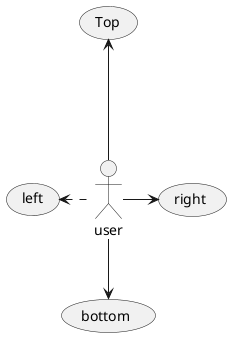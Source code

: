 @startuml

:user: -left.....> (left)
:user: -up--> (Top)
:user: -right-> (right)
:user: -down-> (bottom)

newpage

:actor1: --> (usecase1)
newpage
:actor2: --> (usecase2)

newpage

'default
top to bottom direction
/'left to right direction'/

user1 --> (usecase 1)
user2 --> (usecase 2)

@enduml